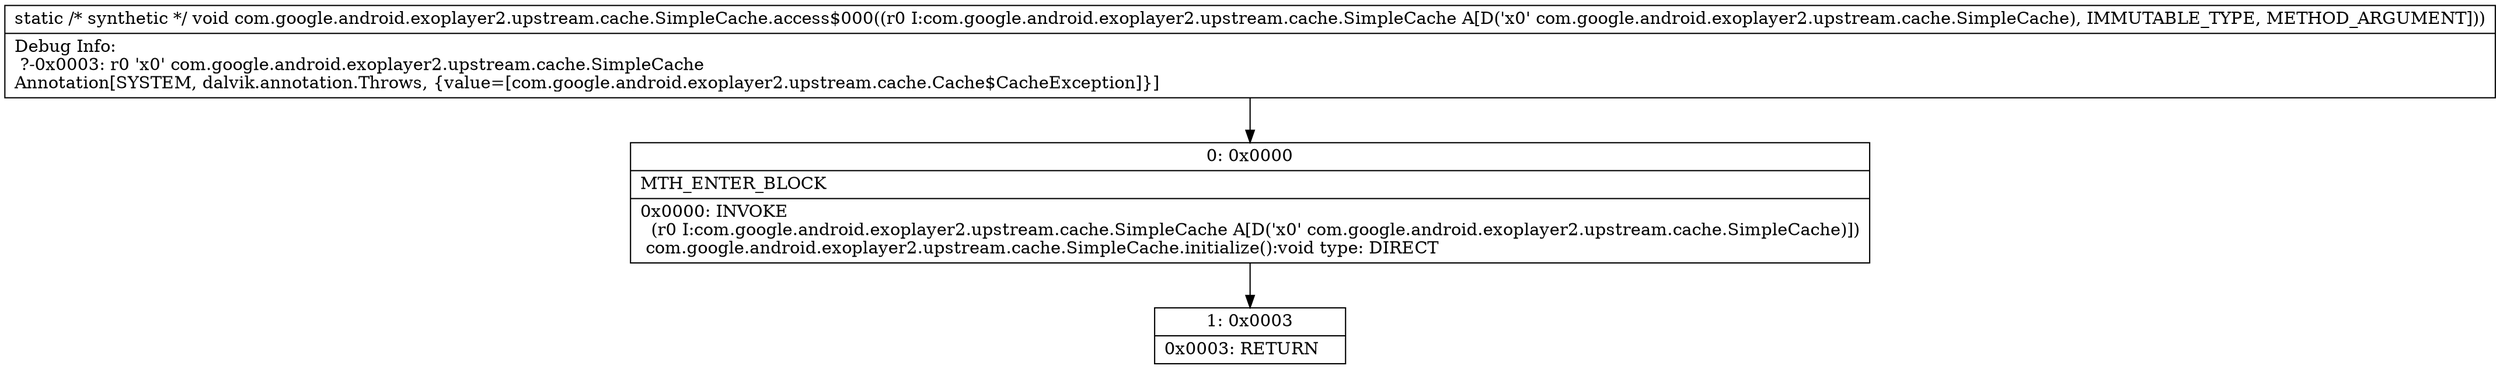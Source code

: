 digraph "CFG forcom.google.android.exoplayer2.upstream.cache.SimpleCache.access$000(Lcom\/google\/android\/exoplayer2\/upstream\/cache\/SimpleCache;)V" {
Node_0 [shape=record,label="{0\:\ 0x0000|MTH_ENTER_BLOCK\l|0x0000: INVOKE  \l  (r0 I:com.google.android.exoplayer2.upstream.cache.SimpleCache A[D('x0' com.google.android.exoplayer2.upstream.cache.SimpleCache)])\l com.google.android.exoplayer2.upstream.cache.SimpleCache.initialize():void type: DIRECT \l}"];
Node_1 [shape=record,label="{1\:\ 0x0003|0x0003: RETURN   \l}"];
MethodNode[shape=record,label="{static \/* synthetic *\/ void com.google.android.exoplayer2.upstream.cache.SimpleCache.access$000((r0 I:com.google.android.exoplayer2.upstream.cache.SimpleCache A[D('x0' com.google.android.exoplayer2.upstream.cache.SimpleCache), IMMUTABLE_TYPE, METHOD_ARGUMENT]))  | Debug Info:\l  ?\-0x0003: r0 'x0' com.google.android.exoplayer2.upstream.cache.SimpleCache\lAnnotation[SYSTEM, dalvik.annotation.Throws, \{value=[com.google.android.exoplayer2.upstream.cache.Cache$CacheException]\}]\l}"];
MethodNode -> Node_0;
Node_0 -> Node_1;
}

